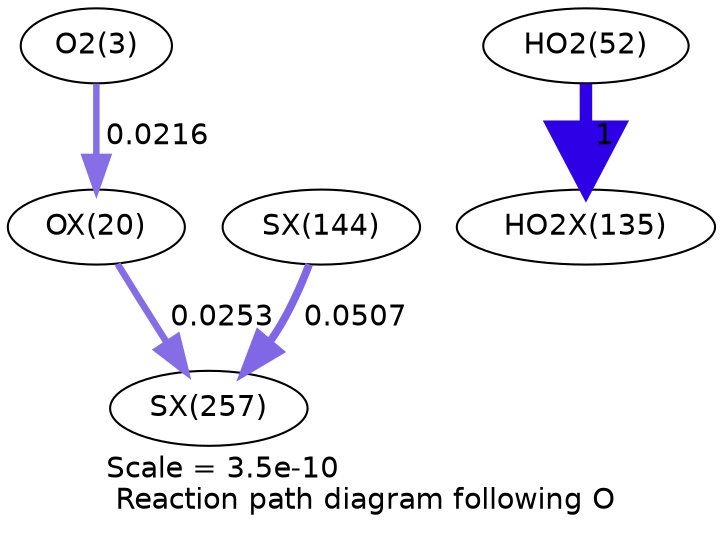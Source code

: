digraph reaction_paths {
center=1;
s5 -> s33[fontname="Helvetica", penwidth=3.11, arrowsize=1.55, color="0.7, 0.522, 0.9"
, label=" 0.0216"];
s33 -> s63[fontname="Helvetica", penwidth=3.23, arrowsize=1.61, color="0.7, 0.525, 0.9"
, label=" 0.0253"];
s21 -> s51[fontname="Helvetica", penwidth=6, arrowsize=3, color="0.7, 1.5, 0.9"
, label=" 1"];
s54 -> s63[fontname="Helvetica", penwidth=3.75, arrowsize=1.87, color="0.7, 0.551, 0.9"
, label=" 0.0507"];
s5 [ fontname="Helvetica", label="O2(3)"];
s21 [ fontname="Helvetica", label="HO2(52)"];
s33 [ fontname="Helvetica", label="OX(20)"];
s51 [ fontname="Helvetica", label="HO2X(135)"];
s54 [ fontname="Helvetica", label="SX(144)"];
s63 [ fontname="Helvetica", label="SX(257)"];
 label = "Scale = 3.5e-10\l Reaction path diagram following O";
 fontname = "Helvetica";
}

